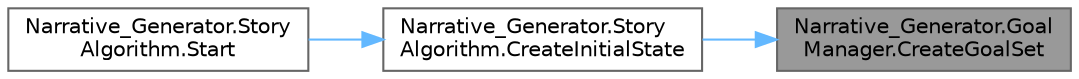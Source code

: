 digraph "Narrative_Generator.GoalManager.CreateGoalSet"
{
 // LATEX_PDF_SIZE
  bgcolor="transparent";
  edge [fontname=Helvetica,fontsize=10,labelfontname=Helvetica,labelfontsize=10];
  node [fontname=Helvetica,fontsize=10,shape=box,height=0.2,width=0.4];
  rankdir="RL";
  Node1 [label="Narrative_Generator.Goal\lManager.CreateGoalSet",height=0.2,width=0.4,color="gray40", fillcolor="grey60", style="filled", fontcolor="black",tooltip="A method that creates a set of goals to pass to agents."];
  Node1 -> Node2 [dir="back",color="steelblue1",style="solid"];
  Node2 [label="Narrative_Generator.Story\lAlgorithm.CreateInitialState",height=0.2,width=0.4,color="grey40", fillcolor="white", style="filled",URL="$class_narrative___generator_1_1_story_algorithm.html#ae4b5d3307d83ac01751624e9bfea9406",tooltip="A method that creates an initial state of the world based on user preferences."];
  Node2 -> Node3 [dir="back",color="steelblue1",style="solid"];
  Node3 [label="Narrative_Generator.Story\lAlgorithm.Start",height=0.2,width=0.4,color="grey40", fillcolor="white", style="filled",URL="$class_narrative___generator_1_1_story_algorithm.html#a84193cf4bd94e0c652a31dbb175214d1",tooltip="Method is an entry point that controls the operation of the algorithm (the sequence of launching othe..."];
}
